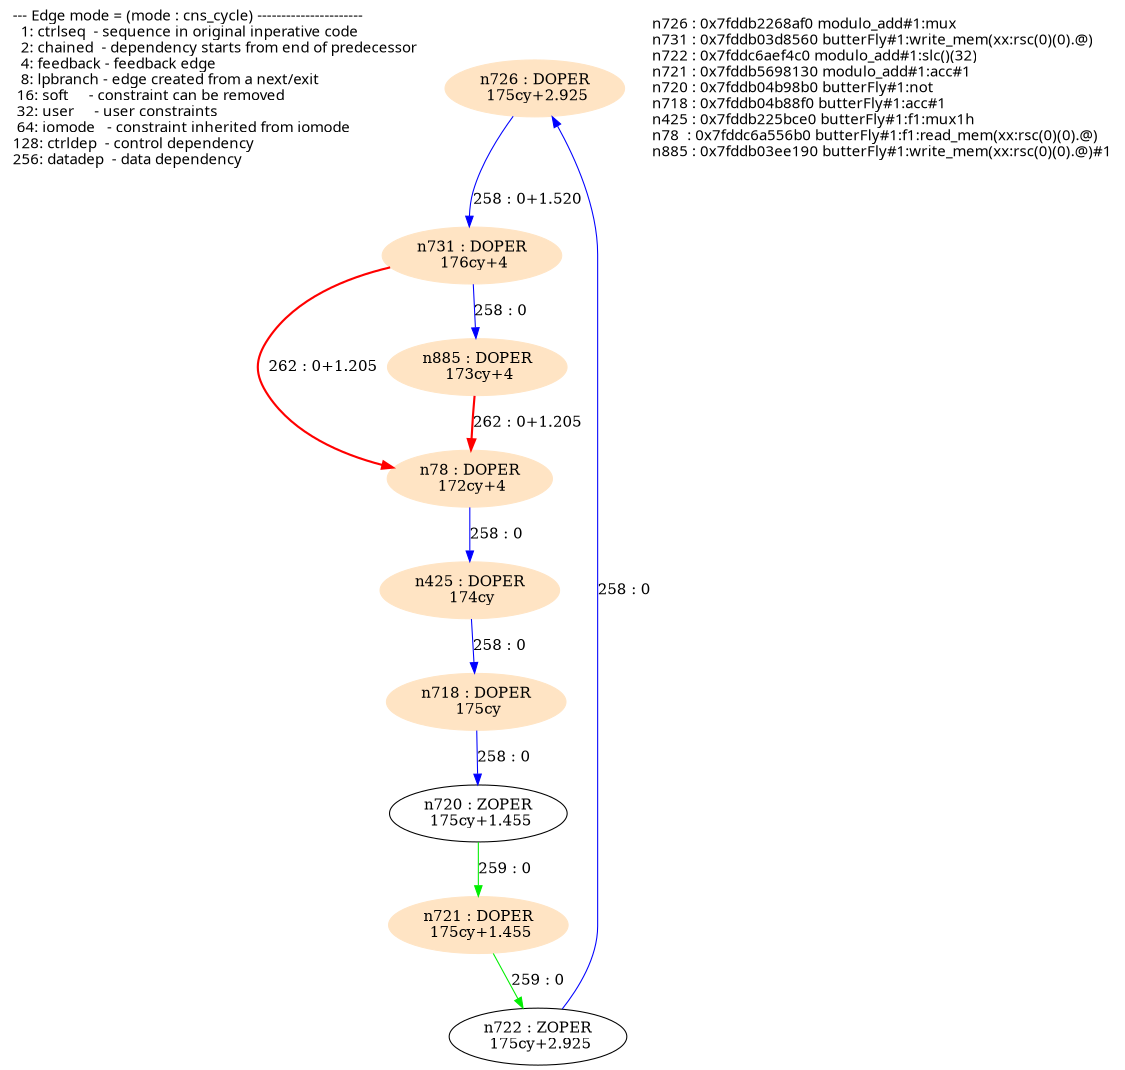 digraph G {
  size="7.5,10"; center=true; ratio=auto;
  m1[fontname=Fixed,labeljust=left,label="--- Edge mode = (mode : cns_cycle) ----------------------\l  1: ctrlseq  - sequence in original inperative code     \l  2: chained  - dependency starts from end of predecessor\l  4: feedback - feedback edge                            \l  8: lpbranch - edge created from a next/exit            \l 16: soft     - constraint can be removed                \l 32: user     - user constraints                         \l 64: iomode   - constraint inherited from iomode         \l128: ctrldep  - control dependency                       \l256: datadep  - data dependency                          \l",shape=none];
  n726[label="n726 : DOPER\n 175cy+2.925\n",shape=ellipse,style=filled,color=bisque];
  n731[label="n731 : DOPER\n 176cy+4\n",shape=ellipse,style=filled,color=bisque];
  n722[label="n722 : ZOPER\n 175cy+2.925\n",shape=ellipse];
  n721[label="n721 : DOPER\n 175cy+1.455\n",shape=ellipse,style=filled,color=bisque];
  n720[label="n720 : ZOPER\n 175cy+1.455\n",shape=ellipse];
  n718[label="n718 : DOPER\n 175cy\n",shape=ellipse,style=filled,color=bisque];
  n425[label="n425 : DOPER\n 174cy\n",shape=ellipse,style=filled,color=bisque];
  n78[label="n78 : DOPER\n 172cy+4\n",shape=ellipse,style=filled,color=bisque];
  n885[label="n885 : DOPER\n 173cy+4\n",shape=ellipse,style=filled,color=bisque];
  m2[fontname=Fixed,labeljust=left,label="n726 : 0x7fddb2268af0 modulo_add#1:mux\ln731 : 0x7fddb03d8560 butterFly#1:write_mem(xx:rsc(0)(0).@)\ln722 : 0x7fddc6aef4c0 modulo_add#1:slc()(32)\ln721 : 0x7fddb5698130 modulo_add#1:acc#1\ln720 : 0x7fddb04b98b0 butterFly#1:not\ln718 : 0x7fddb04b88f0 butterFly#1:acc#1\ln425 : 0x7fddb225bce0 butterFly#1:f1:mux1h\ln78  : 0x7fddc6a556b0 butterFly#1:f1:read_mem(xx:rsc(0)(0).@)\ln885 : 0x7fddb03ee190 butterFly#1:write_mem(xx:rsc(0)(0).@)#1\l",shape=none];
  n726 -> n731[label="258 : 0+1.520",color=blue];
  n722 -> n726[label="258 : 0",color=blue];
  n721 -> n722[label="259 : 0",color=green2];
  n720 -> n721[label="259 : 0",color=green2];
  n718 -> n720[label="258 : 0",color=blue];
  n425 -> n718[label="258 : 0",color=blue];
  n78 -> n425[label="258 : 0",color=blue];
  n885 -> n78[label="262 : 0+1.205",color=red, style=bold];
  n731 -> n885[label="258 : 0",color=blue];
  n731 -> n78[label="262 : 0+1.205",color=red, style=bold];
}

